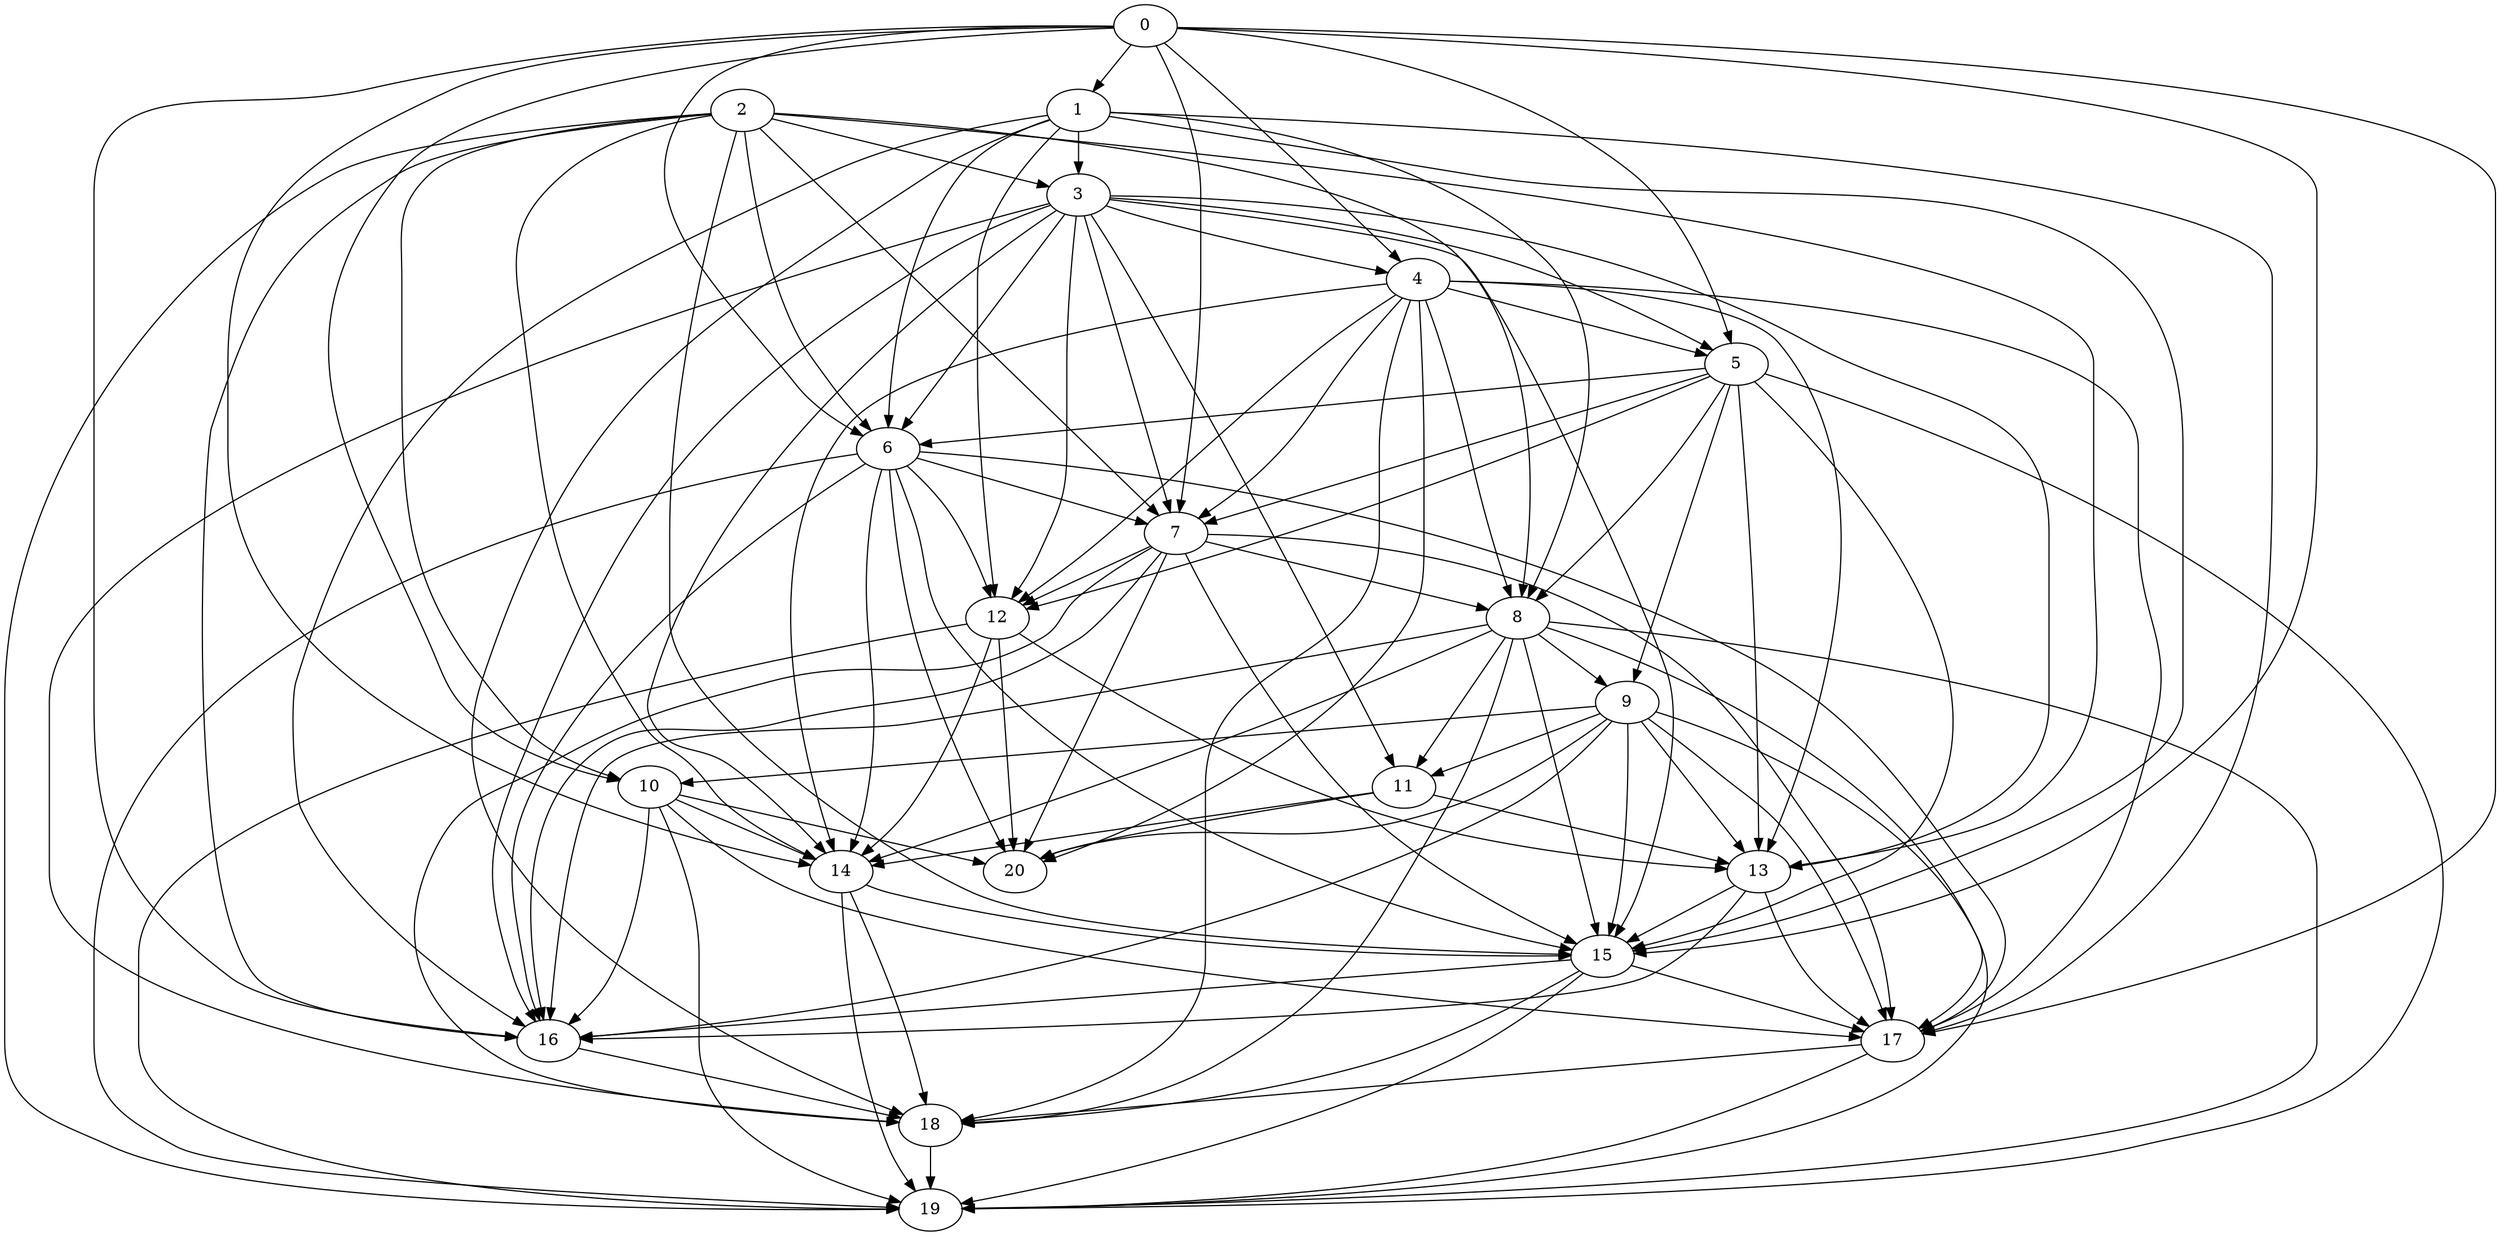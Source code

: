 digraph "Random_Nodes_21_Density_5.38_CCR_0.10_WeightType_Random_Homogeneous-4" {
2 [Weight=484];
0 [Weight=161];
1 [Weight=108];
3 [Weight=376];
4 [Weight=430];
5 [Weight=376];
6 [Weight=215];
7 [Weight=484];
8 [Weight=538];
9 [Weight=215];
12 [Weight=215];
11 [Weight=215];
10 [Weight=376];
13 [Weight=484];
14 [Weight=323];
15 [Weight=108];
17 [Weight=538];
16 [Weight=323];
18 [Weight=376];
20 [Weight=538];
19 [Weight=376];
7 -> 15 [Weight=8];
7 -> 18 [Weight=6];
1 -> 16 [Weight=6];
3 -> 12 [Weight=7];
10 -> 14 [Weight=3];
6 -> 20 [Weight=8];
4 -> 20 [Weight=10];
9 -> 17 [Weight=7];
15 -> 19 [Weight=8];
8 -> 17 [Weight=8];
0 -> 5 [Weight=2];
14 -> 15 [Weight=2];
0 -> 7 [Weight=5];
5 -> 12 [Weight=2];
1 -> 17 [Weight=2];
7 -> 17 [Weight=7];
2 -> 16 [Weight=2];
3 -> 14 [Weight=9];
3 -> 6 [Weight=4];
15 -> 18 [Weight=9];
9 -> 10 [Weight=3];
2 -> 7 [Weight=9];
4 -> 7 [Weight=7];
10 -> 17 [Weight=10];
5 -> 19 [Weight=9];
6 -> 19 [Weight=3];
1 -> 18 [Weight=10];
17 -> 18 [Weight=9];
6 -> 17 [Weight=5];
17 -> 19 [Weight=10];
4 -> 13 [Weight=9];
3 -> 4 [Weight=8];
2 -> 15 [Weight=10];
8 -> 9 [Weight=5];
3 -> 5 [Weight=10];
4 -> 14 [Weight=10];
3 -> 11 [Weight=8];
2 -> 10 [Weight=8];
5 -> 15 [Weight=7];
4 -> 17 [Weight=9];
9 -> 19 [Weight=5];
9 -> 16 [Weight=2];
5 -> 7 [Weight=10];
10 -> 19 [Weight=5];
13 -> 15 [Weight=9];
0 -> 10 [Weight=10];
2 -> 13 [Weight=6];
14 -> 19 [Weight=4];
5 -> 13 [Weight=3];
10 -> 20 [Weight=3];
12 -> 14 [Weight=3];
10 -> 16 [Weight=2];
5 -> 9 [Weight=5];
7 -> 20 [Weight=8];
6 -> 16 [Weight=2];
0 -> 4 [Weight=10];
3 -> 13 [Weight=4];
13 -> 17 [Weight=3];
4 -> 8 [Weight=9];
1 -> 6 [Weight=2];
8 -> 19 [Weight=6];
2 -> 19 [Weight=9];
3 -> 7 [Weight=4];
2 -> 14 [Weight=2];
9 -> 11 [Weight=9];
11 -> 14 [Weight=8];
2 -> 3 [Weight=4];
6 -> 14 [Weight=8];
4 -> 5 [Weight=5];
14 -> 18 [Weight=7];
13 -> 16 [Weight=6];
18 -> 19 [Weight=2];
7 -> 12 [Weight=5];
8 -> 18 [Weight=4];
1 -> 8 [Weight=3];
11 -> 13 [Weight=2];
5 -> 8 [Weight=7];
4 -> 18 [Weight=10];
3 -> 15 [Weight=8];
9 -> 15 [Weight=5];
9 -> 20 [Weight=9];
0 -> 6 [Weight=7];
6 -> 12 [Weight=6];
15 -> 17 [Weight=2];
3 -> 16 [Weight=3];
0 -> 16 [Weight=9];
2 -> 8 [Weight=2];
7 -> 8 [Weight=8];
0 -> 17 [Weight=8];
16 -> 18 [Weight=4];
12 -> 13 [Weight=5];
1 -> 12 [Weight=8];
0 -> 1 [Weight=9];
0 -> 15 [Weight=9];
11 -> 20 [Weight=9];
0 -> 14 [Weight=9];
9 -> 13 [Weight=10];
15 -> 16 [Weight=3];
8 -> 11 [Weight=9];
8 -> 16 [Weight=9];
8 -> 15 [Weight=4];
12 -> 19 [Weight=8];
4 -> 12 [Weight=8];
1 -> 15 [Weight=10];
8 -> 14 [Weight=5];
3 -> 18 [Weight=3];
1 -> 3 [Weight=5];
6 -> 15 [Weight=10];
7 -> 16 [Weight=7];
12 -> 20 [Weight=8];
2 -> 6 [Weight=9];
6 -> 7 [Weight=8];
5 -> 6 [Weight=10];
}
